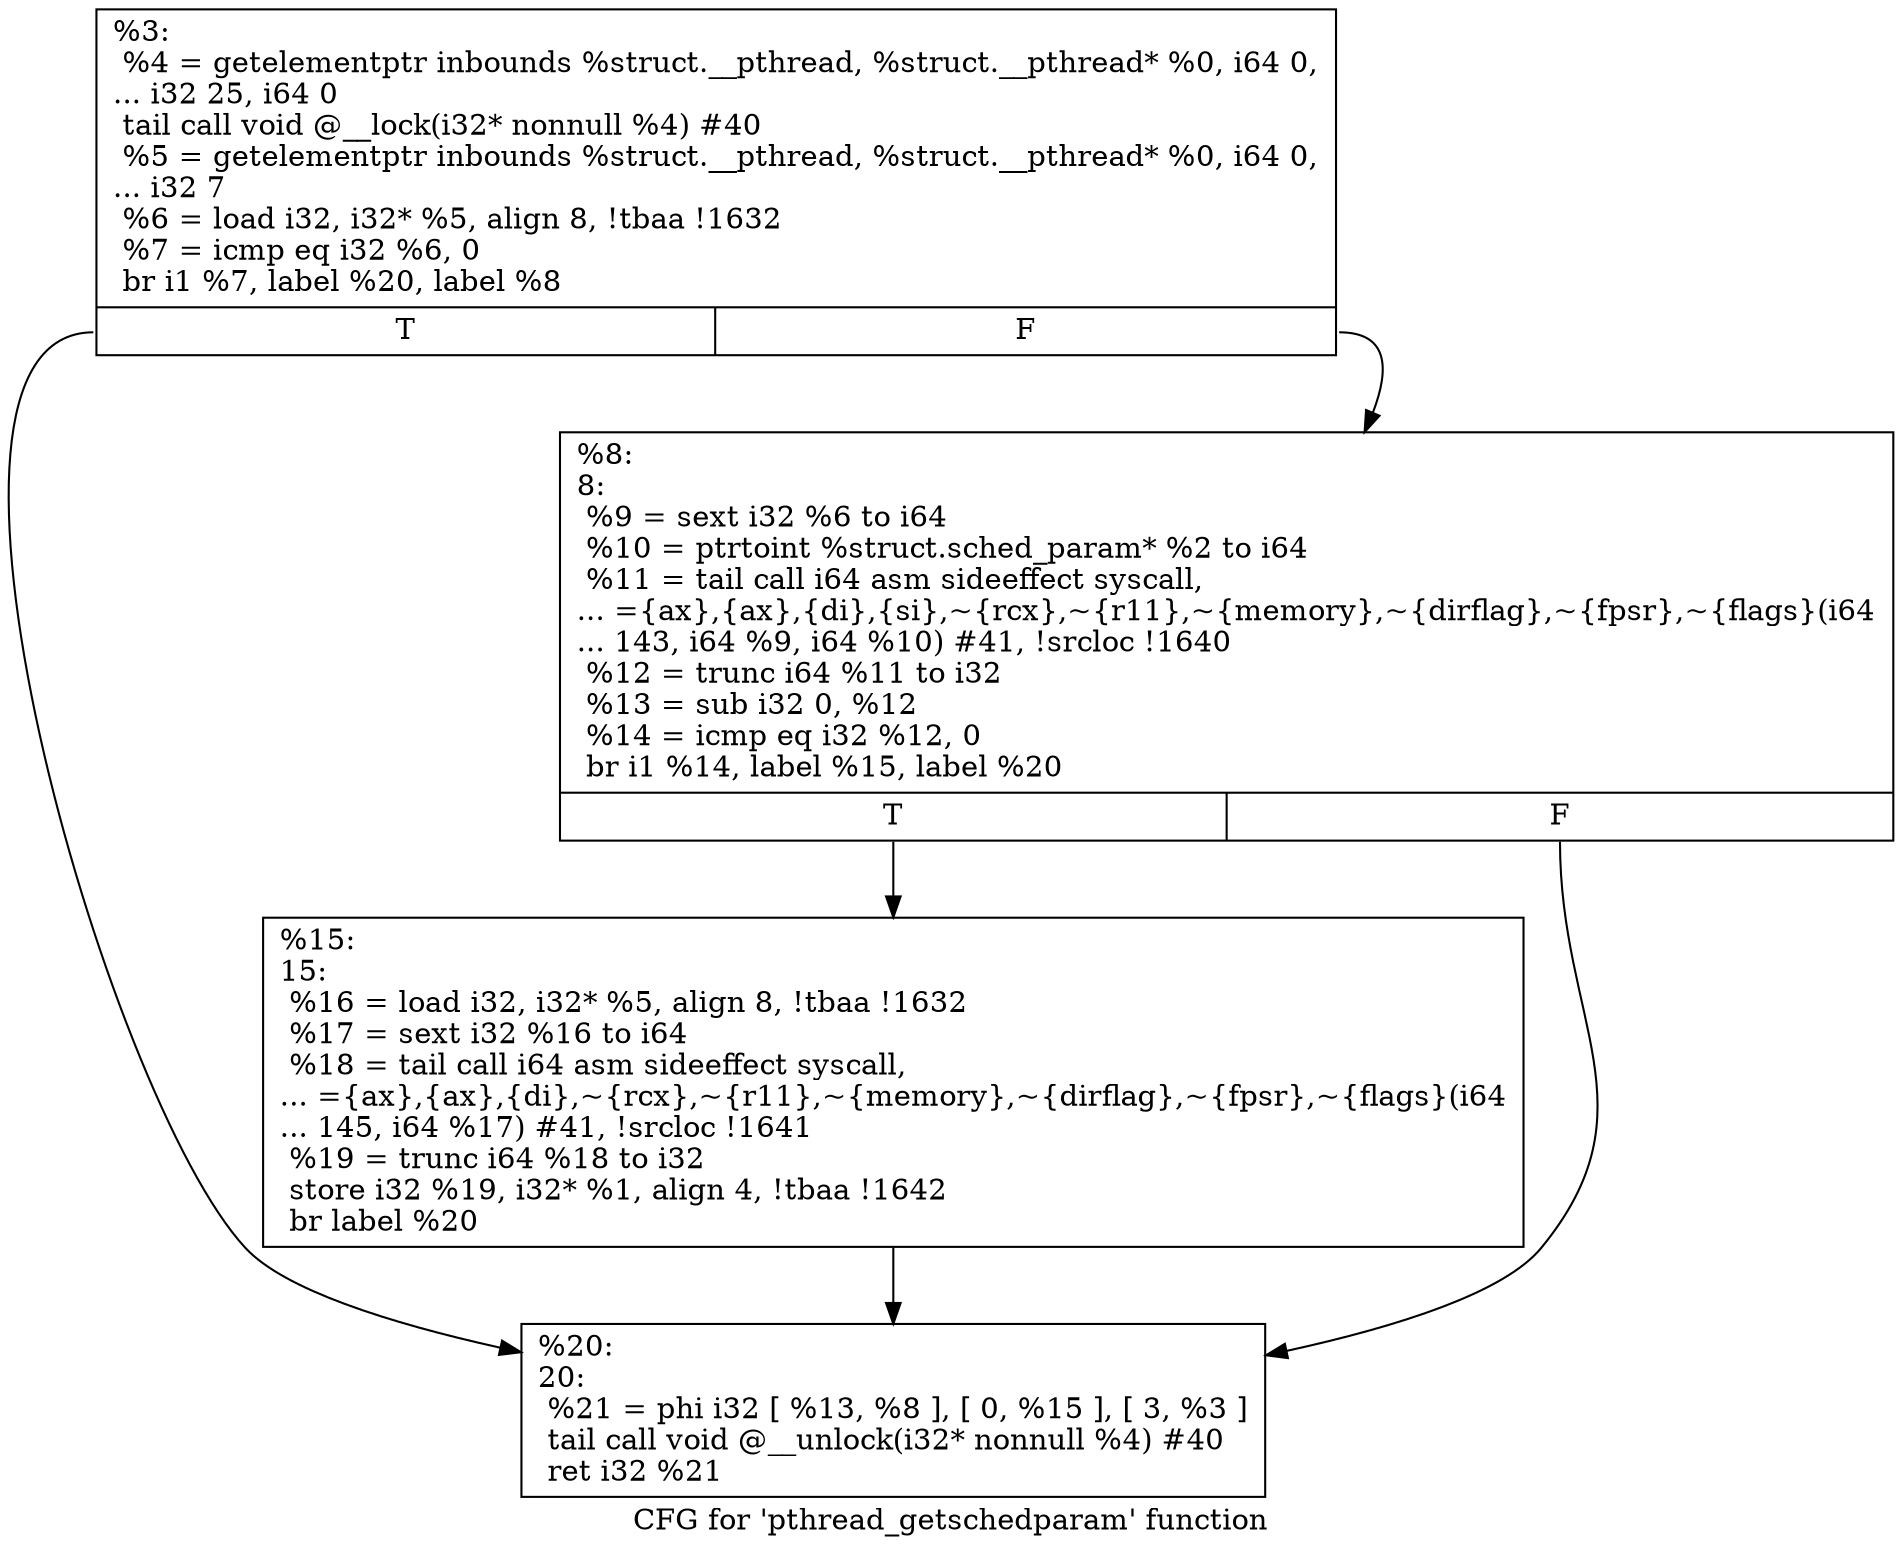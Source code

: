 digraph "CFG for 'pthread_getschedparam' function" {
	label="CFG for 'pthread_getschedparam' function";

	Node0x1caa950 [shape=record,label="{%3:\l  %4 = getelementptr inbounds %struct.__pthread, %struct.__pthread* %0, i64 0,\l... i32 25, i64 0\l  tail call void @__lock(i32* nonnull %4) #40\l  %5 = getelementptr inbounds %struct.__pthread, %struct.__pthread* %0, i64 0,\l... i32 7\l  %6 = load i32, i32* %5, align 8, !tbaa !1632\l  %7 = icmp eq i32 %6, 0\l  br i1 %7, label %20, label %8\l|{<s0>T|<s1>F}}"];
	Node0x1caa950:s0 -> Node0x1caaa40;
	Node0x1caa950:s1 -> Node0x1caa9a0;
	Node0x1caa9a0 [shape=record,label="{%8:\l8:                                                \l  %9 = sext i32 %6 to i64\l  %10 = ptrtoint %struct.sched_param* %2 to i64\l  %11 = tail call i64 asm sideeffect syscall,\l... =\{ax\},\{ax\},\{di\},\{si\},~\{rcx\},~\{r11\},~\{memory\},~\{dirflag\},~\{fpsr\},~\{flags\}(i64\l... 143, i64 %9, i64 %10) #41, !srcloc !1640\l  %12 = trunc i64 %11 to i32\l  %13 = sub i32 0, %12\l  %14 = icmp eq i32 %12, 0\l  br i1 %14, label %15, label %20\l|{<s0>T|<s1>F}}"];
	Node0x1caa9a0:s0 -> Node0x1caa9f0;
	Node0x1caa9a0:s1 -> Node0x1caaa40;
	Node0x1caa9f0 [shape=record,label="{%15:\l15:                                               \l  %16 = load i32, i32* %5, align 8, !tbaa !1632\l  %17 = sext i32 %16 to i64\l  %18 = tail call i64 asm sideeffect syscall,\l... =\{ax\},\{ax\},\{di\},~\{rcx\},~\{r11\},~\{memory\},~\{dirflag\},~\{fpsr\},~\{flags\}(i64\l... 145, i64 %17) #41, !srcloc !1641\l  %19 = trunc i64 %18 to i32\l  store i32 %19, i32* %1, align 4, !tbaa !1642\l  br label %20\l}"];
	Node0x1caa9f0 -> Node0x1caaa40;
	Node0x1caaa40 [shape=record,label="{%20:\l20:                                               \l  %21 = phi i32 [ %13, %8 ], [ 0, %15 ], [ 3, %3 ]\l  tail call void @__unlock(i32* nonnull %4) #40\l  ret i32 %21\l}"];
}
